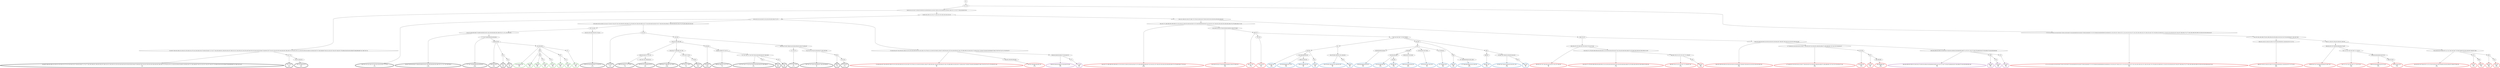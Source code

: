 digraph T {
	{
		rank=same
		178 [penwidth=3,colorscheme=set19,color=0,label="91;95;97;100;102;106;113;118;121;123;126;131;137;141;145;146;153;157;160;163;166;171;174;177;182;185;188;191;196;203;205;207;209;210;221;226;230;231;233;235;240;246;250;253;256;259;263;268;276;289;302;307;316;322;326;334;345;348;358;362;366;369;373;376;391;397;411;418;433;439;442;448;451;459;462;467;472;482;488;497;502;512;522;527;532;537;545;557;578;586;618;625;632;638;667;684;689;696;701;708;735;741_P\nP\n2.3%"]
		176 [penwidth=3,colorscheme=set19,color=0,label="761;774_P\nP\n4.6%"]
		174 [penwidth=3,colorscheme=set19,color=0,label="782;791;804;812_P\nP\n8.9%"]
		171 [penwidth=3,colorscheme=set19,color=0,label="139;140;143;144;148;152;154;156;159;165;169;172;175_P\nP\n2.3%"]
		167 [penwidth=3,colorscheme=set19,color=0,label="524;547;560;566;568;574;588;594;600;616;621;641;650;656;662;691;698;703;711;721;729;748;765_P\nP\n0.29%"]
		165 [penwidth=3,colorscheme=set19,color=0,label="777;785;794;800;806;826;836;844_P\nP\n0.86%"]
		163 [penwidth=3,colorscheme=set19,color=0,label="895;902;903_P\nP\n9.8%"]
		161 [penwidth=3,colorscheme=set19,color=0,label="925_P\nP\n4.3%"]
		159 [penwidth=3,colorscheme=set19,color=0,label="932_P\nP\n5.2%"]
		157 [penwidth=3,colorscheme=set19,color=0,label="529;533;539;546;559;567;573;615_P\nP\n9.2%"]
		155 [penwidth=3,colorscheme=set19,color=0,label="513;519_P\nP\n2.3%"]
		151 [penwidth=3,colorscheme=set19,color=0,label="606;635;649;673;710;720_P\nP\n1.2%"]
		149 [penwidth=3,colorscheme=set19,color=0,label="764;784;793;799;805;815_P\nP\n5.8%"]
		147 [penwidth=3,colorscheme=set19,color=0,label="620;634;677;686;690;702;709_P\nP\n0.58%"]
		145 [penwidth=3,colorscheme=set19,color=0,label="719;728;747;769_P\nP\n1.2%"]
		143 [penwidth=3,colorscheme=set19,color=0,label="776;825_P\nP\n5.8%"]
		141 [penwidth=3,colorscheme=set19,color=0,label="633;640_P\nP\n0.29%"]
		139 [penwidth=3,colorscheme=set19,color=0,label="648;661;668;676;718;727_P\nP\n1.7%"]
		137 [penwidth=3,colorscheme=set19,color=0,label="737;742;746;757;763;783;792;814;819;835;853;872;882;883_P\nP\n2.3%"]
		135 [penwidth=3,colorscheme=set19,color=0,label="910_P\nP\n6.6%"]
		133 [penwidth=3,colorscheme=set19,color=0,label="923_P\nP\n6.6%"]
		130 [penwidth=3,colorscheme=set19,color=0,label="717;756;775_P\nP\n6.1%"]
		128 [penwidth=3,colorscheme=set19,color=0,label="726;736;755;762;813;818;834;871;881;893;894_P\nP\n2%"]
		126 [penwidth=3,colorscheme=set19,color=0,label="904_P\nP\n1.7%"]
		124 [penwidth=3,colorscheme=set19,color=0,label="911;924_P\nP\n8.1%"]
		122 [penwidth=3,colorscheme=set19,color=1,label="5;7;11;12;14;18;21;22;24;25;26;27;29;31;33;35;36;37;43;44;46;48;50;53;54;56;57;59;62;64;66;69;73;74;76;78;80;82;84;86;88;89;92;94;96;98;101;103;105;107;108;110;111;114;116;119;124;127;132;134;136;138;142;147;149;155;164;170;178;189;192;198;204;211;216;222;224;236;243;247;254;257;260;264;272;277;281;282;290;293;299;313;320;323;335;339;342;347_M1\nM1\n2.1%"]
		119 [penwidth=3,colorscheme=set19,color=1,label="496;501;518;521;544;551;563;572;576;592;595;605;611;645;653;670;715;725_M1\nM1\n6.8%"]
		116 [penwidth=3,colorscheme=set19,color=1,label="589;602;607;627;636;643;658;664;674;687_M1\nM1\n1.3%"]
		114 [penwidth=3,colorscheme=set19,color=1,label="704;713;723;730;750;758;771;778;787_M1\nM1\n3.4%"]
		112 [penwidth=3,colorscheme=set19,color=1,label="809;816;828;846;861;867;874_M1\nM1\n2.1%"]
		110 [penwidth=3,colorscheme=set19,color=1,label="905;913;933_M1\nM1\n5.1%"]
		108 [penwidth=3,colorscheme=set19,color=1,label="601;642;651;657;663;678;712;722;738;749;766;770;788;796;802;810;822;830;847;848;857;864_M1\nM1\n2.6%"]
		106 [penwidth=3,colorscheme=set19,color=1,label="875_M1\nM1\n1.7%"]
		104 [penwidth=3,colorscheme=set19,color=1,label="886_M1\nM1\n7.7%"]
		102 [penwidth=3,colorscheme=set19,color=1,label="885_M1\nM1\n3.8%"]
		100 [penwidth=3,colorscheme=set19,color=1,label="914_M1\nM1\n5.6%"]
		98 [penwidth=3,colorscheme=set19,color=1,label="179;180;184;187;194;199;202;208;213;215;220;228;238;242;251;261;265;274;279;301;312;329;333;338;341;360;375;385;393;401;422;424;438;446;457;461;470;480;499;510;550;555;571;604;610;617;629;637;644;652;659;666;675;681;700;705;724;731;739;789;797_M1\nM1\n3%"]
		96 [penwidth=3,colorscheme=set19,color=1,label="823;831;839;850;856;863_M1\nM1\n5.1%"]
		93 [penwidth=3,colorscheme=set19,color=1,label="262;267;271;286;288;295;298;306;311;315;319;321;328;332;340;344;356;372;374;384;389;396;400;407;413;416;421;427;430;432;435;445;453;456;465;469;475;479;486;506;517;525_M1\nM1\n0.85%"]
		91 [penwidth=3,colorscheme=set19,color=1,label="535;549;553;562;570;582;590;603;608;622;665;679;680_M1\nM1\n4.3%"]
		89 [penwidth=3,colorscheme=set19,color=1,label="695;707_M1\nM1\n1.7%"]
		87 [penwidth=3,colorscheme=set19,color=1,label="734;745_M1\nM1\n11%"]
		84 [penwidth=3,colorscheme=set19,color=1,label="280;285;287;297;300;305;310;318;327;331;337;346_M1\nM1\n3%"]
		82 [penwidth=3,colorscheme=set19,color=1,label="353;355;371;378;383;388;399;404;406;409;412;415;420;426;429;434;437;441;444;450;460;464;468;474;478;485;495;509;542;584;596;612;630_M1\nM1\n2.1%"]
		80 [penwidth=3,colorscheme=set19,color=1,label="682;693;706;716;732;752;767;772;780;807_M1\nM1\n2.1%"]
		78 [penwidth=3,colorscheme=set19,color=1,label="845_M1\nM1\n5.6%"]
		76 [penwidth=3,colorscheme=set19,color=1,label="284;292;296;304;309;325;330;343;350;352;359;364;367;380;387;395;403;414;419;423;440;443;463_M1\nM1\n4.3%"]
		74 [penwidth=3,colorscheme=set19,color=1,label="477;484;491;516;530;534;541;556;577;585;593;597;613;624;631;646;654;660;671;683;688;694;733;744;753;781;801;817_M1\nM1\n2.6%"]
		72 [penwidth=3,colorscheme=set19,color=1,label="821;829_M1\nM1\n2.1%"]
		70 [penwidth=3,colorscheme=set19,color=1,label="837_M1\nM1\n3%"]
		68 [penwidth=3,colorscheme=set19,color=1,label="862;868;884_M1\nM1\n6.8%"]
		64 [penwidth=3,colorscheme=set19,color=2,label="824;833_M2\nM2\n3.8%"]
		62 [penwidth=3,colorscheme=set19,color=2,label="841;860;880;892;901_M2\nM2\n2.5%"]
		60 [penwidth=3,colorscheme=set19,color=2,label="909;922;950;955_M2\nM2\n5%"]
		58 [penwidth=3,colorscheme=set19,color=2,label="879_M2\nM2\n5%"]
		56 [penwidth=3,colorscheme=set19,color=2,label="852;878;891;900;921;931;949;954_M2\nM2\n5%"]
		54 [penwidth=3,colorscheme=set19,color=2,label="958_M2\nM2\n5%"]
		50 [penwidth=3,colorscheme=set19,color=2,label="859;890;899;920;930_M2\nM2\n5%"]
		47 [penwidth=3,colorscheme=set19,color=2,label="919;929;939;948_M2\nM2\n2.5%"]
		45 [penwidth=3,colorscheme=set19,color=2,label="953;963_M2\nM2\n7.5%"]
		43 [penwidth=3,colorscheme=set19,color=2,label="938;943;947;952;964_M2\nM2\n6.2%"]
		41 [penwidth=3,colorscheme=set19,color=2,label="870;918;937;957;962_M2\nM2\n5%"]
		39 [penwidth=3,colorscheme=set19,color=2,label="917;936;942_M2\nM2\n10%"]
		37 [penwidth=3,colorscheme=set19,color=2,label="858_M2\nM2\n12%"]
		35 [penwidth=3,colorscheme=set19,color=2,label="877;888;898;908;916;941;946_M2\nM2\n6.2%"]
		32 [penwidth=3,colorscheme=set19,color=2,label="869;907_M2\nM2\n11%"]
		30 [penwidth=3,colorscheme=set19,color=2,label="876;887;897;906;915;928;935;945;951_M2\nM2\n2.5%"]
		28 [penwidth=3,colorscheme=set19,color=2,label="961_M2\nM2\n5%"]
		26 [penwidth=3,colorscheme=set19,color=3,label="912;926;959_M3\nM3\n12%"]
		24 [penwidth=3,colorscheme=set19,color=3,label="966_M3\nM3\n12%"]
		22 [penwidth=3,colorscheme=set19,color=3,label="968_M3\nM3\n12%"]
		20 [penwidth=3,colorscheme=set19,color=3,label="974_M3\nM3\n12%"]
		18 [penwidth=3,colorscheme=set19,color=3,label="973_M3\nM3\n12%"]
		16 [penwidth=3,colorscheme=set19,color=3,label="967_M3\nM3\n12%"]
		14 [penwidth=3,colorscheme=set19,color=3,label="972_M3\nM3\n12%"]
		12 [penwidth=3,colorscheme=set19,color=3,label="971_M3\nM3\n12%"]
		10 [penwidth=3,colorscheme=set19,color=4,label="838;842;849;855;896;927;934;940;970_M4\nM4\n17%"]
		8 [penwidth=3,colorscheme=set19,color=4,label="977_M4\nM4\n17%"]
		6 [penwidth=3,colorscheme=set19,color=4,label="490;494;498;505;508;515;540;554;575;583;591;609;623;628;669;692;699;714;743;751;759;779;786;795;808;820;827;854;866;873;944;956;960;965_M4\nM4\n17%"]
		4 [penwidth=3,colorscheme=set19,color=4,label="969_M4\nM4\n17%"]
		2 [penwidth=3,colorscheme=set19,color=4,label="976_M4\nM4\n17%"]
		0 [penwidth=3,colorscheme=set19,color=4,label="975_M4\nM4\n17%"]
	}
	182 [label="GL"]
	181 [label="0;1;2;3;4"]
	180 [label="6;8;9;10;13;15;16;17;19;20;23;28;30;32;34;38;39;40;41;42;45;47;49;51;52;55;58;60;61;63;65;67;68;70;71;72;75;77;79;81;83;85;87;90"]
	179 [label="91;95;97;100;102;106;113;118;121;123;126;131;137;141;145;146;153;157;160;163;166;171;174;177;182;185;188;191;196;203;205;207;209;210;221;226;230;231;233;235;240;246;250;253;256;259;263;268;276;289;302;307;316;322;326;334;345;348;358;362;366;369;373;376;391;397;411;418;433;439;442;448;451;459;462;467;472;482;488;497;502;512;522;527;532;537;545;557;578;586;618;625;632;638;667;684;689;696;701;708;735;741"]
	177 [label="761;774"]
	175 [label="782;791;804;812"]
	173 [label="93;99;104;109;112;115;117;120;122;125;128;129;130;133;135"]
	172 [label="139;140;143;144;148;152;154;156;159;165;169;172;175"]
	170 [label="183;186;193;201;206;212;214;217;219;227;232;237;241;244;248;255;258;269;273;278;283;291;294;303;308;314;317;324;336;349;354;363;370;377;382;392;394;398;417;428;436;449;452;455;473;476;483;489;493;503;504"]
	169 [label="507;514;520"]
	168 [label="524;547;560;566;568;574;588;594;600;616;621;641;650;656;662;691;698;703;711;721;729;748;765"]
	166 [label="777;785;794;800;806;826;836;844"]
	164 [label="895;902;903"]
	162 [label="925"]
	160 [label="932"]
	158 [label="529;533;539;546;559;567;573;615"]
	156 [label="513;519"]
	154 [label="523;528"]
	153 [label="538;552;565;580;599"]
	152 [label="606;635;649;673;710;720"]
	150 [label="764;784;793;799;805;815"]
	148 [label="620;634;677;686;690;702;709"]
	146 [label="719;728;747;769"]
	144 [label="776;825"]
	142 [label="633;640"]
	140 [label="648;661;668;676;718;727"]
	138 [label="737;742;746;757;763;783;792;814;819;835;853;872;882;883"]
	136 [label="910"]
	134 [label="923"]
	132 [label="558;564;579;587;598;614;619;626;639;647;655;672;685;697"]
	131 [label="717;756;775"]
	129 [label="726;736;755;762;813;818;834;871;881;893;894"]
	127 [label="904"]
	125 [label="911;924"]
	123 [label="5;7;11;12;14;18;21;22;24;25;26;27;29;31;33;35;36;37;43;44;46;48;50;53;54;56;57;59;62;64;66;69;73;74;76;78;80;82;84;86;88;89;92;94;96;98;101;103;105;107;108;110;111;114;116;119;124;127;132;134;136;138;142;147;149;155;164;170;178;189;192;198;204;211;216;222;224;236;243;247;254;257;260;264;272;277;281;282;290;293;299;313;320;323;335;339;342;347"]
	121 [label="351;357;361;365;368;379;381;386;390;402;405;408;410;425;431;447;454;458;466;471;481;487;492"]
	120 [label="496;501;518;521;544;551;563;572;576;592;595;605;611;645;653;670;715;725"]
	118 [label="500;511;526;531;536;543;548;561;569;581"]
	117 [label="589;602;607;627;636;643;658;664;674;687"]
	115 [label="704;713;723;730;750;758;771;778;787"]
	113 [label="809;816;828;846;861;867;874"]
	111 [label="905;913;933"]
	109 [label="601;642;651;657;663;678;712;722;738;749;766;770;788;796;802;810;822;830;847;848;857;864"]
	107 [label="875"]
	105 [label="886"]
	103 [label="885"]
	101 [label="914"]
	99 [label="179;180;184;187;194;199;202;208;213;215;220;228;238;242;251;261;265;274;279;301;312;329;333;338;341;360;375;385;393;401;422;424;438;446;457;461;470;480;499;510;550;555;571;604;610;617;629;637;644;652;659;666;675;681;700;705;724;731;739;789;797"]
	97 [label="823;831;839;850;856;863"]
	95 [label="150;151;158;161;162;167;168;173;176;181;190;195;197;200;218;223;225;229;234;239;245;249;252"]
	94 [label="262;267;271;286;288;295;298;306;311;315;319;321;328;332;340;344;356;372;374;384;389;396;400;407;413;416;421;427;430;432;435;445;453;456;465;469;475;479;486;506;517;525"]
	92 [label="535;549;553;562;570;582;590;603;608;622;665;679;680"]
	90 [label="695;707"]
	88 [label="734;745"]
	86 [label="266;270;275"]
	85 [label="280;285;287;297;300;305;310;318;327;331;337;346"]
	83 [label="353;355;371;378;383;388;399;404;406;409;412;415;420;426;429;434;437;441;444;450;460;464;468;474;478;485;495;509;542;584;596;612;630"]
	81 [label="682;693;706;716;732;752;767;772;780;807"]
	79 [label="845"]
	77 [label="284;292;296;304;309;325;330;343;350;352;359;364;367;380;387;395;403;414;419;423;440;443;463"]
	75 [label="477;484;491;516;530;534;541;556;577;585;593;597;613;624;631;646;654;660;671;683;688;694;733;744;753;781;801;817"]
	73 [label="821;829"]
	71 [label="837"]
	69 [label="862;868;884"]
	67 [label="740;754;760;768;773;790;798;803"]
	66 [label="811"]
	65 [label="824;833"]
	63 [label="841;860;880;892;901"]
	61 [label="909;922;950;955"]
	59 [label="879"]
	57 [label="852;878;891;900;921;931;949;954"]
	55 [label="958"]
	53 [label="832;843"]
	52 [label="851"]
	51 [label="859;890;899;920;930"]
	49 [label="865;889"]
	48 [label="919;929;939;948"]
	46 [label="953;963"]
	44 [label="938;943;947;952;964"]
	42 [label="870;918;937;957;962"]
	40 [label="917;936;942"]
	38 [label="858"]
	36 [label="877;888;898;908;916;941;946"]
	34 [label="840"]
	33 [label="869;907"]
	31 [label="876;887;897;906;915;928;935;945;951"]
	29 [label="961"]
	27 [label="912;926;959"]
	25 [label="966"]
	23 [label="968"]
	21 [label="974"]
	19 [label="973"]
	17 [label="967"]
	15 [label="972"]
	13 [label="971"]
	11 [label="838;842;849;855;896;927;934;940;970"]
	9 [label="977"]
	7 [label="490;494;498;505;508;515;540;554;575;583;591;609;623;628;669;692;699;714;743;751;759;779;786;795;808;820;827;854;866;873;944;956;960;965"]
	5 [label="969"]
	3 [label="976"]
	1 [label="975"]
	182 -> 181
	181 -> 180
	181 -> 123
	180 -> 179
	180 -> 173
	179 -> 178
	179 -> 177
	177 -> 176
	177 -> 175
	175 -> 174
	173 -> 172
	173 -> 95
	172 -> 171
	172 -> 170
	172 -> 99
	170 -> 169
	170 -> 156
	169 -> 168
	169 -> 158
	168 -> 167
	168 -> 166
	166 -> 165
	166 -> 164
	164 -> 163
	164 -> 162
	164 -> 27
	162 -> 161
	162 -> 160
	160 -> 159
	158 -> 157
	156 -> 155
	156 -> 154
	154 -> 153
	154 -> 132
	153 -> 152
	153 -> 148
	153 -> 142
	152 -> 151
	152 -> 150
	150 -> 149
	148 -> 147
	148 -> 146
	146 -> 145
	146 -> 144
	144 -> 143
	142 -> 141
	142 -> 140
	140 -> 139
	140 -> 138
	138 -> 137
	138 -> 136
	138 -> 134
	136 -> 135
	134 -> 133
	132 -> 131
	132 -> 129
	131 -> 130
	129 -> 128
	129 -> 127
	127 -> 126
	127 -> 125
	125 -> 124
	123 -> 122
	123 -> 121
	121 -> 120
	121 -> 118
	120 -> 119
	118 -> 117
	118 -> 109
	117 -> 116
	117 -> 115
	115 -> 114
	115 -> 113
	113 -> 112
	113 -> 111
	111 -> 110
	109 -> 108
	109 -> 107
	109 -> 103
	107 -> 106
	107 -> 105
	105 -> 104
	103 -> 102
	103 -> 101
	101 -> 100
	99 -> 98
	99 -> 97
	99 -> 11
	97 -> 96
	95 -> 94
	95 -> 86
	94 -> 93
	94 -> 92
	92 -> 91
	92 -> 90
	90 -> 89
	90 -> 88
	90 -> 67
	88 -> 87
	86 -> 85
	86 -> 77
	85 -> 84
	85 -> 83
	83 -> 82
	83 -> 81
	81 -> 80
	81 -> 79
	79 -> 78
	77 -> 76
	77 -> 75
	77 -> 7
	75 -> 74
	75 -> 73
	73 -> 72
	73 -> 71
	71 -> 70
	71 -> 69
	69 -> 68
	67 -> 66
	67 -> 53
	67 -> 34
	66 -> 65
	66 -> 57
	65 -> 64
	65 -> 63
	65 -> 59
	63 -> 62
	63 -> 61
	61 -> 60
	59 -> 58
	57 -> 56
	57 -> 55
	55 -> 54
	53 -> 52
	53 -> 38
	52 -> 51
	52 -> 49
	52 -> 42
	52 -> 40
	51 -> 50
	49 -> 48
	49 -> 44
	48 -> 47
	48 -> 46
	46 -> 45
	44 -> 43
	42 -> 41
	40 -> 39
	38 -> 37
	38 -> 36
	36 -> 35
	34 -> 33
	34 -> 31
	33 -> 32
	31 -> 30
	31 -> 29
	29 -> 28
	27 -> 26
	27 -> 25
	27 -> 17
	27 -> 13
	25 -> 24
	25 -> 23
	25 -> 19
	23 -> 22
	23 -> 21
	21 -> 20
	19 -> 18
	17 -> 16
	17 -> 15
	15 -> 14
	13 -> 12
	11 -> 10
	11 -> 9
	9 -> 8
	7 -> 6
	7 -> 5
	7 -> 1
	5 -> 4
	5 -> 3
	3 -> 2
	1 -> 0
}
